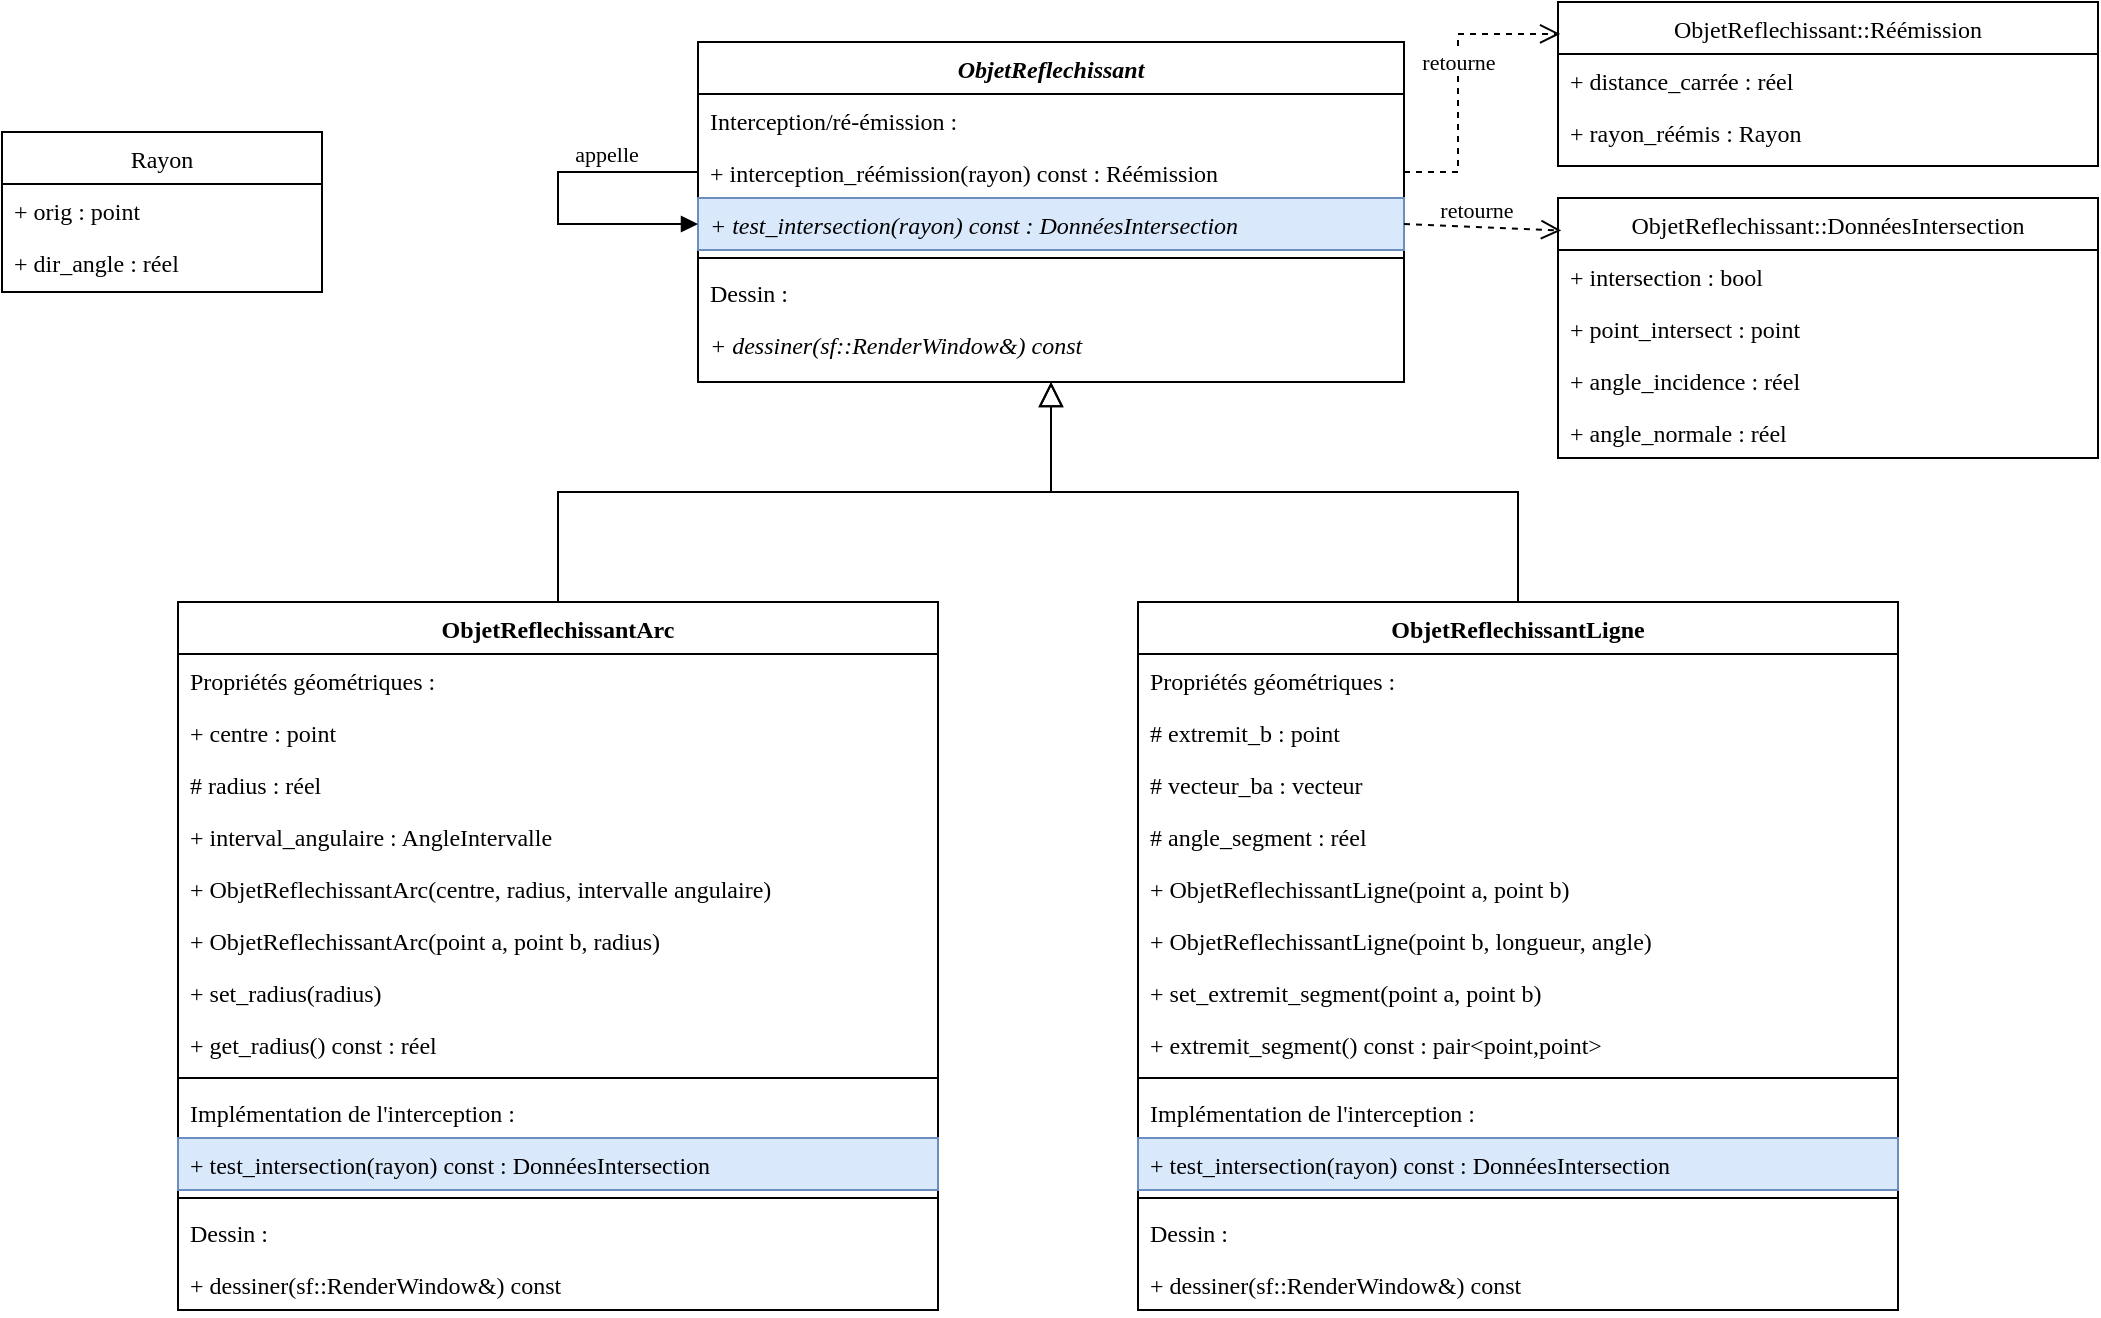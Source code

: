 <mxfile version="20.5.3" type="device"><diagram id="C5RBs43oDa-KdzZeNtuy" name="Page-1"><mxGraphModel dx="1155" dy="834" grid="1" gridSize="10" guides="1" tooltips="1" connect="1" arrows="1" fold="1" page="0" pageScale="1" pageWidth="827" pageHeight="1169" math="0" shadow="0"><root><mxCell id="WIyWlLk6GJQsqaUBKTNV-0"/><mxCell id="WIyWlLk6GJQsqaUBKTNV-1" parent="WIyWlLk6GJQsqaUBKTNV-0"/><mxCell id="zkfFHV4jXpPFQw0GAbJ--0" value="ObjetReflechissant" style="swimlane;fontStyle=3;align=center;verticalAlign=top;childLayout=stackLayout;horizontal=1;startSize=26;horizontalStack=0;resizeParent=1;resizeLast=0;collapsible=1;marginBottom=0;rounded=0;shadow=0;strokeWidth=1;fontFamily=Verdana;" parent="WIyWlLk6GJQsqaUBKTNV-1" vertex="1"><mxGeometry x="70" y="10" width="353" height="170" as="geometry"><mxRectangle x="230" y="140" width="160" height="26" as="alternateBounds"/></mxGeometry></mxCell><mxCell id="b5FUJkuhIic4JMWnEr_A-25" value="Interception/ré-émission :" style="text;align=left;verticalAlign=top;spacingLeft=4;spacingRight=4;overflow=hidden;rotatable=0;points=[[0,0.5],[1,0.5]];portConstraint=eastwest;fontFamily=Verdana;" vertex="1" parent="zkfFHV4jXpPFQw0GAbJ--0"><mxGeometry y="26" width="353" height="26" as="geometry"/></mxCell><mxCell id="zkfFHV4jXpPFQw0GAbJ--1" value="+ interception_réémission(rayon) const : Réémission" style="text;align=left;verticalAlign=top;spacingLeft=4;spacingRight=4;overflow=hidden;rotatable=0;points=[[0,0.5],[1,0.5]];portConstraint=eastwest;fontFamily=Verdana;" parent="zkfFHV4jXpPFQw0GAbJ--0" vertex="1"><mxGeometry y="52" width="353" height="26" as="geometry"/></mxCell><mxCell id="b5FUJkuhIic4JMWnEr_A-3" value="+ test_intersection(rayon) const : DonnéesIntersection" style="text;align=left;verticalAlign=top;spacingLeft=4;spacingRight=4;overflow=hidden;rotatable=0;points=[[0,0.5],[1,0.5]];portConstraint=eastwest;fontFamily=Verdana;fontStyle=2;fillColor=#dae8fc;strokeColor=#6c8ebf;" vertex="1" parent="zkfFHV4jXpPFQw0GAbJ--0"><mxGeometry y="78" width="353" height="26" as="geometry"/></mxCell><mxCell id="b5FUJkuhIic4JMWnEr_A-24" value="" style="line;html=1;strokeWidth=1;align=left;verticalAlign=middle;spacingTop=-1;spacingLeft=3;spacingRight=3;rotatable=0;labelPosition=right;points=[];portConstraint=eastwest;fontFamily=Verdana;" vertex="1" parent="zkfFHV4jXpPFQw0GAbJ--0"><mxGeometry y="104" width="353" height="8" as="geometry"/></mxCell><mxCell id="b5FUJkuhIic4JMWnEr_A-26" value="Dessin :" style="text;align=left;verticalAlign=top;spacingLeft=4;spacingRight=4;overflow=hidden;rotatable=0;points=[[0,0.5],[1,0.5]];portConstraint=eastwest;fontFamily=Verdana;" vertex="1" parent="zkfFHV4jXpPFQw0GAbJ--0"><mxGeometry y="112" width="353" height="26" as="geometry"/></mxCell><mxCell id="zkfFHV4jXpPFQw0GAbJ--3" value="+ dessiner(sf::RenderWindow&amp;) const" style="text;align=left;verticalAlign=top;spacingLeft=4;spacingRight=4;overflow=hidden;rotatable=0;points=[[0,0.5],[1,0.5]];portConstraint=eastwest;rounded=0;shadow=0;html=0;fontFamily=Verdana;fontStyle=2;" parent="zkfFHV4jXpPFQw0GAbJ--0" vertex="1"><mxGeometry y="138" width="353" height="26" as="geometry"/></mxCell><mxCell id="b5FUJkuhIic4JMWnEr_A-34" value="" style="endArrow=block;html=1;rounded=0;fontFamily=Verdana;endFill=1;exitX=0;exitY=0.5;exitDx=0;exitDy=0;entryX=0;entryY=0.5;entryDx=0;entryDy=0;" edge="1" parent="zkfFHV4jXpPFQw0GAbJ--0" source="zkfFHV4jXpPFQw0GAbJ--1" target="b5FUJkuhIic4JMWnEr_A-3"><mxGeometry width="50" height="50" relative="1" as="geometry"><mxPoint x="-40" y="100" as="sourcePoint"/><mxPoint x="-80" y="65" as="targetPoint"/><Array as="points"><mxPoint x="-70" y="65"/><mxPoint x="-70" y="91"/></Array></mxGeometry></mxCell><mxCell id="b5FUJkuhIic4JMWnEr_A-35" value="&lt;div&gt;appelle&lt;/div&gt;" style="edgeLabel;html=1;align=center;verticalAlign=middle;resizable=0;points=[];fontFamily=Verdana;" vertex="1" connectable="0" parent="b5FUJkuhIic4JMWnEr_A-34"><mxGeometry x="-0.688" y="-1" relative="1" as="geometry"><mxPoint x="-20" y="-8" as="offset"/></mxGeometry></mxCell><mxCell id="zkfFHV4jXpPFQw0GAbJ--6" value="ObjetReflechissantArc" style="swimlane;fontStyle=1;align=center;verticalAlign=top;childLayout=stackLayout;horizontal=1;startSize=26;horizontalStack=0;resizeParent=1;resizeLast=0;collapsible=1;marginBottom=0;rounded=0;shadow=0;strokeWidth=1;fontFamily=Verdana;" parent="WIyWlLk6GJQsqaUBKTNV-1" vertex="1"><mxGeometry x="-190" y="290" width="380" height="354" as="geometry"><mxRectangle x="130" y="380" width="160" height="26" as="alternateBounds"/></mxGeometry></mxCell><mxCell id="b5FUJkuhIic4JMWnEr_A-7" value="Propriétés géométriques :" style="text;align=left;verticalAlign=top;spacingLeft=4;spacingRight=4;overflow=hidden;rotatable=0;points=[[0,0.5],[1,0.5]];portConstraint=eastwest;rounded=0;shadow=0;html=0;fontFamily=Verdana;" vertex="1" parent="zkfFHV4jXpPFQw0GAbJ--6"><mxGeometry y="26" width="380" height="26" as="geometry"/></mxCell><mxCell id="zkfFHV4jXpPFQw0GAbJ--8" value="+ centre : point" style="text;align=left;verticalAlign=top;spacingLeft=4;spacingRight=4;overflow=hidden;rotatable=0;points=[[0,0.5],[1,0.5]];portConstraint=eastwest;rounded=0;shadow=0;html=0;fontFamily=Verdana;" parent="zkfFHV4jXpPFQw0GAbJ--6" vertex="1"><mxGeometry y="52" width="380" height="26" as="geometry"/></mxCell><mxCell id="zkfFHV4jXpPFQw0GAbJ--7" value="# radius : réel" style="text;align=left;verticalAlign=top;spacingLeft=4;spacingRight=4;overflow=hidden;rotatable=0;points=[[0,0.5],[1,0.5]];portConstraint=eastwest;fontFamily=Verdana;" parent="zkfFHV4jXpPFQw0GAbJ--6" vertex="1"><mxGeometry y="78" width="380" height="26" as="geometry"/></mxCell><mxCell id="b5FUJkuhIic4JMWnEr_A-4" value="+ interval_angulaire : AngleIntervalle" style="text;align=left;verticalAlign=top;spacingLeft=4;spacingRight=4;overflow=hidden;rotatable=0;points=[[0,0.5],[1,0.5]];portConstraint=eastwest;rounded=0;shadow=0;html=0;fontFamily=Verdana;" vertex="1" parent="zkfFHV4jXpPFQw0GAbJ--6"><mxGeometry y="104" width="380" height="26" as="geometry"/></mxCell><mxCell id="b5FUJkuhIic4JMWnEr_A-5" value="+ ObjetReflechissantArc(centre, radius, intervalle angulaire)" style="text;align=left;verticalAlign=top;spacingLeft=4;spacingRight=4;overflow=hidden;rotatable=0;points=[[0,0.5],[1,0.5]];portConstraint=eastwest;rounded=0;shadow=0;html=0;fontFamily=Verdana;" vertex="1" parent="zkfFHV4jXpPFQw0GAbJ--6"><mxGeometry y="130" width="380" height="26" as="geometry"/></mxCell><mxCell id="b5FUJkuhIic4JMWnEr_A-6" value="+ ObjetReflechissantArc(point a, point b, radius)" style="text;align=left;verticalAlign=top;spacingLeft=4;spacingRight=4;overflow=hidden;rotatable=0;points=[[0,0.5],[1,0.5]];portConstraint=eastwest;rounded=0;shadow=0;html=0;fontFamily=Verdana;" vertex="1" parent="zkfFHV4jXpPFQw0GAbJ--6"><mxGeometry y="156" width="380" height="26" as="geometry"/></mxCell><mxCell id="b5FUJkuhIic4JMWnEr_A-8" value="+ set_radius(radius)" style="text;align=left;verticalAlign=top;spacingLeft=4;spacingRight=4;overflow=hidden;rotatable=0;points=[[0,0.5],[1,0.5]];portConstraint=eastwest;rounded=0;shadow=0;html=0;fontFamily=Verdana;" vertex="1" parent="zkfFHV4jXpPFQw0GAbJ--6"><mxGeometry y="182" width="380" height="26" as="geometry"/></mxCell><mxCell id="b5FUJkuhIic4JMWnEr_A-9" value="+ get_radius() const : réel" style="text;align=left;verticalAlign=top;spacingLeft=4;spacingRight=4;overflow=hidden;rotatable=0;points=[[0,0.5],[1,0.5]];portConstraint=eastwest;rounded=0;shadow=0;html=0;fontFamily=Verdana;" vertex="1" parent="zkfFHV4jXpPFQw0GAbJ--6"><mxGeometry y="208" width="380" height="26" as="geometry"/></mxCell><mxCell id="b5FUJkuhIic4JMWnEr_A-27" value="" style="line;html=1;strokeWidth=1;align=left;verticalAlign=middle;spacingTop=-1;spacingLeft=3;spacingRight=3;rotatable=0;labelPosition=right;points=[];portConstraint=eastwest;fontFamily=Verdana;" vertex="1" parent="zkfFHV4jXpPFQw0GAbJ--6"><mxGeometry y="234" width="380" height="8" as="geometry"/></mxCell><mxCell id="zkfFHV4jXpPFQw0GAbJ--11" value="Implémentation de l'interception :" style="text;align=left;verticalAlign=top;spacingLeft=4;spacingRight=4;overflow=hidden;rotatable=0;points=[[0,0.5],[1,0.5]];portConstraint=eastwest;fontFamily=Verdana;" parent="zkfFHV4jXpPFQw0GAbJ--6" vertex="1"><mxGeometry y="242" width="380" height="26" as="geometry"/></mxCell><mxCell id="b5FUJkuhIic4JMWnEr_A-10" value="+ test_intersection(rayon) const : DonnéesIntersection" style="text;align=left;verticalAlign=top;spacingLeft=4;spacingRight=4;overflow=hidden;rotatable=0;points=[[0,0.5],[1,0.5]];portConstraint=eastwest;fontFamily=Verdana;fillColor=#dae8fc;strokeColor=#6c8ebf;" vertex="1" parent="zkfFHV4jXpPFQw0GAbJ--6"><mxGeometry y="268" width="380" height="26" as="geometry"/></mxCell><mxCell id="zkfFHV4jXpPFQw0GAbJ--9" value="" style="line;html=1;strokeWidth=1;align=left;verticalAlign=middle;spacingTop=-1;spacingLeft=3;spacingRight=3;rotatable=0;labelPosition=right;points=[];portConstraint=eastwest;fontFamily=Verdana;" parent="zkfFHV4jXpPFQw0GAbJ--6" vertex="1"><mxGeometry y="294" width="380" height="8" as="geometry"/></mxCell><mxCell id="b5FUJkuhIic4JMWnEr_A-30" value="Dessin :" style="text;align=left;verticalAlign=top;spacingLeft=4;spacingRight=4;overflow=hidden;rotatable=0;points=[[0,0.5],[1,0.5]];portConstraint=eastwest;rounded=0;shadow=0;html=0;fontFamily=Verdana;" vertex="1" parent="zkfFHV4jXpPFQw0GAbJ--6"><mxGeometry y="302" width="380" height="26" as="geometry"/></mxCell><mxCell id="b5FUJkuhIic4JMWnEr_A-28" value="+ dessiner(sf::RenderWindow&amp;) const" style="text;align=left;verticalAlign=top;spacingLeft=4;spacingRight=4;overflow=hidden;rotatable=0;points=[[0,0.5],[1,0.5]];portConstraint=eastwest;rounded=0;shadow=0;html=0;fontFamily=Verdana;" vertex="1" parent="zkfFHV4jXpPFQw0GAbJ--6"><mxGeometry y="328" width="380" height="26" as="geometry"/></mxCell><mxCell id="zkfFHV4jXpPFQw0GAbJ--12" value="" style="endArrow=block;endSize=10;endFill=0;shadow=0;strokeWidth=1;rounded=0;edgeStyle=elbowEdgeStyle;elbow=vertical;fontFamily=Verdana;" parent="WIyWlLk6GJQsqaUBKTNV-1" source="zkfFHV4jXpPFQw0GAbJ--6" target="zkfFHV4jXpPFQw0GAbJ--0" edge="1"><mxGeometry width="160" relative="1" as="geometry"><mxPoint x="200" y="203" as="sourcePoint"/><mxPoint x="200" y="203" as="targetPoint"/></mxGeometry></mxCell><mxCell id="zkfFHV4jXpPFQw0GAbJ--16" value="" style="endArrow=block;endSize=10;endFill=0;shadow=0;strokeWidth=1;rounded=0;edgeStyle=elbowEdgeStyle;elbow=vertical;fontFamily=Verdana;exitX=0.5;exitY=0;exitDx=0;exitDy=0;" parent="WIyWlLk6GJQsqaUBKTNV-1" source="b5FUJkuhIic4JMWnEr_A-11" target="zkfFHV4jXpPFQw0GAbJ--0" edge="1"><mxGeometry width="160" relative="1" as="geometry"><mxPoint x="520" y="360" as="sourcePoint"/><mxPoint x="310" y="271" as="targetPoint"/></mxGeometry></mxCell><mxCell id="zkfFHV4jXpPFQw0GAbJ--17" value="Rayon" style="swimlane;fontStyle=0;align=center;verticalAlign=top;childLayout=stackLayout;horizontal=1;startSize=26;horizontalStack=0;resizeParent=1;resizeLast=0;collapsible=1;marginBottom=0;rounded=0;shadow=0;strokeWidth=1;fontFamily=Verdana;" parent="WIyWlLk6GJQsqaUBKTNV-1" vertex="1"><mxGeometry x="-278" y="55" width="160" height="80" as="geometry"><mxRectangle x="550" y="140" width="160" height="26" as="alternateBounds"/></mxGeometry></mxCell><mxCell id="zkfFHV4jXpPFQw0GAbJ--18" value="+ orig : point" style="text;align=left;verticalAlign=top;spacingLeft=4;spacingRight=4;overflow=hidden;rotatable=0;points=[[0,0.5],[1,0.5]];portConstraint=eastwest;fontFamily=Verdana;" parent="zkfFHV4jXpPFQw0GAbJ--17" vertex="1"><mxGeometry y="26" width="160" height="26" as="geometry"/></mxCell><mxCell id="zkfFHV4jXpPFQw0GAbJ--19" value="+ dir_angle : réel" style="text;align=left;verticalAlign=top;spacingLeft=4;spacingRight=4;overflow=hidden;rotatable=0;points=[[0,0.5],[1,0.5]];portConstraint=eastwest;rounded=0;shadow=0;html=0;fontFamily=Verdana;" parent="zkfFHV4jXpPFQw0GAbJ--17" vertex="1"><mxGeometry y="52" width="160" height="26" as="geometry"/></mxCell><mxCell id="b5FUJkuhIic4JMWnEr_A-11" value="ObjetReflechissantLigne" style="swimlane;fontStyle=1;align=center;verticalAlign=top;childLayout=stackLayout;horizontal=1;startSize=26;horizontalStack=0;resizeParent=1;resizeLast=0;collapsible=1;marginBottom=0;rounded=0;shadow=0;strokeWidth=1;fontFamily=Verdana;" vertex="1" parent="WIyWlLk6GJQsqaUBKTNV-1"><mxGeometry x="290" y="290" width="380" height="354" as="geometry"><mxRectangle x="130" y="380" width="160" height="26" as="alternateBounds"/></mxGeometry></mxCell><mxCell id="b5FUJkuhIic4JMWnEr_A-12" value="Propriétés géométriques :" style="text;align=left;verticalAlign=top;spacingLeft=4;spacingRight=4;overflow=hidden;rotatable=0;points=[[0,0.5],[1,0.5]];portConstraint=eastwest;rounded=0;shadow=0;html=0;fontFamily=Verdana;" vertex="1" parent="b5FUJkuhIic4JMWnEr_A-11"><mxGeometry y="26" width="380" height="26" as="geometry"/></mxCell><mxCell id="b5FUJkuhIic4JMWnEr_A-13" value="# extremit_b : point" style="text;align=left;verticalAlign=top;spacingLeft=4;spacingRight=4;overflow=hidden;rotatable=0;points=[[0,0.5],[1,0.5]];portConstraint=eastwest;rounded=0;shadow=0;html=0;fontFamily=Verdana;" vertex="1" parent="b5FUJkuhIic4JMWnEr_A-11"><mxGeometry y="52" width="380" height="26" as="geometry"/></mxCell><mxCell id="b5FUJkuhIic4JMWnEr_A-14" value="# vecteur_ba : vecteur" style="text;align=left;verticalAlign=top;spacingLeft=4;spacingRight=4;overflow=hidden;rotatable=0;points=[[0,0.5],[1,0.5]];portConstraint=eastwest;fontFamily=Verdana;" vertex="1" parent="b5FUJkuhIic4JMWnEr_A-11"><mxGeometry y="78" width="380" height="26" as="geometry"/></mxCell><mxCell id="b5FUJkuhIic4JMWnEr_A-23" value="# angle_segment : réel" style="text;align=left;verticalAlign=top;spacingLeft=4;spacingRight=4;overflow=hidden;rotatable=0;points=[[0,0.5],[1,0.5]];portConstraint=eastwest;fontFamily=Verdana;" vertex="1" parent="b5FUJkuhIic4JMWnEr_A-11"><mxGeometry y="104" width="380" height="26" as="geometry"/></mxCell><mxCell id="b5FUJkuhIic4JMWnEr_A-16" value="+ ObjetReflechissantLigne(point a, point b)" style="text;align=left;verticalAlign=top;spacingLeft=4;spacingRight=4;overflow=hidden;rotatable=0;points=[[0,0.5],[1,0.5]];portConstraint=eastwest;rounded=0;shadow=0;html=0;fontFamily=Verdana;" vertex="1" parent="b5FUJkuhIic4JMWnEr_A-11"><mxGeometry y="130" width="380" height="26" as="geometry"/></mxCell><mxCell id="b5FUJkuhIic4JMWnEr_A-17" value="+ ObjetReflechissantLigne(point b, longueur, angle)" style="text;align=left;verticalAlign=top;spacingLeft=4;spacingRight=4;overflow=hidden;rotatable=0;points=[[0,0.5],[1,0.5]];portConstraint=eastwest;rounded=0;shadow=0;html=0;fontFamily=Verdana;" vertex="1" parent="b5FUJkuhIic4JMWnEr_A-11"><mxGeometry y="156" width="380" height="26" as="geometry"/></mxCell><mxCell id="b5FUJkuhIic4JMWnEr_A-18" value="+ set_extremit_segment(point a, point b)" style="text;align=left;verticalAlign=top;spacingLeft=4;spacingRight=4;overflow=hidden;rotatable=0;points=[[0,0.5],[1,0.5]];portConstraint=eastwest;rounded=0;shadow=0;html=0;fontFamily=Verdana;" vertex="1" parent="b5FUJkuhIic4JMWnEr_A-11"><mxGeometry y="182" width="380" height="26" as="geometry"/></mxCell><mxCell id="b5FUJkuhIic4JMWnEr_A-19" value="+ extremit_segment() const : pair&lt;point,point&gt;" style="text;align=left;verticalAlign=top;spacingLeft=4;spacingRight=4;overflow=hidden;rotatable=0;points=[[0,0.5],[1,0.5]];portConstraint=eastwest;rounded=0;shadow=0;html=0;fontFamily=Verdana;" vertex="1" parent="b5FUJkuhIic4JMWnEr_A-11"><mxGeometry y="208" width="380" height="26" as="geometry"/></mxCell><mxCell id="b5FUJkuhIic4JMWnEr_A-20" value="" style="line;html=1;strokeWidth=1;align=left;verticalAlign=middle;spacingTop=-1;spacingLeft=3;spacingRight=3;rotatable=0;labelPosition=right;points=[];portConstraint=eastwest;fontFamily=Verdana;" vertex="1" parent="b5FUJkuhIic4JMWnEr_A-11"><mxGeometry y="234" width="380" height="8" as="geometry"/></mxCell><mxCell id="b5FUJkuhIic4JMWnEr_A-21" value="Implémentation de l'interception :" style="text;align=left;verticalAlign=top;spacingLeft=4;spacingRight=4;overflow=hidden;rotatable=0;points=[[0,0.5],[1,0.5]];portConstraint=eastwest;fontFamily=Verdana;" vertex="1" parent="b5FUJkuhIic4JMWnEr_A-11"><mxGeometry y="242" width="380" height="26" as="geometry"/></mxCell><mxCell id="b5FUJkuhIic4JMWnEr_A-22" value="+ test_intersection(rayon) const : DonnéesIntersection" style="text;align=left;verticalAlign=top;spacingLeft=4;spacingRight=4;overflow=hidden;rotatable=0;points=[[0,0.5],[1,0.5]];portConstraint=eastwest;fontFamily=Verdana;fillColor=#dae8fc;strokeColor=#6c8ebf;" vertex="1" parent="b5FUJkuhIic4JMWnEr_A-11"><mxGeometry y="268" width="380" height="26" as="geometry"/></mxCell><mxCell id="b5FUJkuhIic4JMWnEr_A-31" value="" style="line;html=1;strokeWidth=1;align=left;verticalAlign=middle;spacingTop=-1;spacingLeft=3;spacingRight=3;rotatable=0;labelPosition=right;points=[];portConstraint=eastwest;fontFamily=Verdana;" vertex="1" parent="b5FUJkuhIic4JMWnEr_A-11"><mxGeometry y="294" width="380" height="8" as="geometry"/></mxCell><mxCell id="b5FUJkuhIic4JMWnEr_A-32" value="Dessin :" style="text;align=left;verticalAlign=top;spacingLeft=4;spacingRight=4;overflow=hidden;rotatable=0;points=[[0,0.5],[1,0.5]];portConstraint=eastwest;fontFamily=Verdana;" vertex="1" parent="b5FUJkuhIic4JMWnEr_A-11"><mxGeometry y="302" width="380" height="26" as="geometry"/></mxCell><mxCell id="b5FUJkuhIic4JMWnEr_A-33" value="+ dessiner(sf::RenderWindow&amp;) const" style="text;align=left;verticalAlign=top;spacingLeft=4;spacingRight=4;overflow=hidden;rotatable=0;points=[[0,0.5],[1,0.5]];portConstraint=eastwest;fontFamily=Verdana;" vertex="1" parent="b5FUJkuhIic4JMWnEr_A-11"><mxGeometry y="328" width="380" height="26" as="geometry"/></mxCell><mxCell id="b5FUJkuhIic4JMWnEr_A-49" value="ObjetReflechissant::DonnéesIntersection" style="swimlane;fontStyle=0;align=center;verticalAlign=top;childLayout=stackLayout;horizontal=1;startSize=26;horizontalStack=0;resizeParent=1;resizeLast=0;collapsible=1;marginBottom=0;rounded=0;shadow=0;strokeWidth=1;fontFamily=Verdana;" vertex="1" parent="WIyWlLk6GJQsqaUBKTNV-1"><mxGeometry x="500" y="88" width="270" height="130" as="geometry"><mxRectangle x="550" y="140" width="160" height="26" as="alternateBounds"/></mxGeometry></mxCell><mxCell id="b5FUJkuhIic4JMWnEr_A-68" value="+ intersection : bool" style="text;align=left;verticalAlign=top;spacingLeft=4;spacingRight=4;overflow=hidden;rotatable=0;points=[[0,0.5],[1,0.5]];portConstraint=eastwest;rounded=0;shadow=0;html=0;fontFamily=Verdana;" vertex="1" parent="b5FUJkuhIic4JMWnEr_A-49"><mxGeometry y="26" width="270" height="26" as="geometry"/></mxCell><mxCell id="b5FUJkuhIic4JMWnEr_A-50" value="+ point_intersect : point" style="text;align=left;verticalAlign=top;spacingLeft=4;spacingRight=4;overflow=hidden;rotatable=0;points=[[0,0.5],[1,0.5]];portConstraint=eastwest;fontFamily=Verdana;" vertex="1" parent="b5FUJkuhIic4JMWnEr_A-49"><mxGeometry y="52" width="270" height="26" as="geometry"/></mxCell><mxCell id="b5FUJkuhIic4JMWnEr_A-51" value="+ angle_incidence : réel" style="text;align=left;verticalAlign=top;spacingLeft=4;spacingRight=4;overflow=hidden;rotatable=0;points=[[0,0.5],[1,0.5]];portConstraint=eastwest;rounded=0;shadow=0;html=0;fontFamily=Verdana;" vertex="1" parent="b5FUJkuhIic4JMWnEr_A-49"><mxGeometry y="78" width="270" height="26" as="geometry"/></mxCell><mxCell id="b5FUJkuhIic4JMWnEr_A-56" value="+ angle_normale : réel" style="text;align=left;verticalAlign=top;spacingLeft=4;spacingRight=4;overflow=hidden;rotatable=0;points=[[0,0.5],[1,0.5]];portConstraint=eastwest;rounded=0;shadow=0;html=0;fontFamily=Verdana;" vertex="1" parent="b5FUJkuhIic4JMWnEr_A-49"><mxGeometry y="104" width="270" height="26" as="geometry"/></mxCell><mxCell id="b5FUJkuhIic4JMWnEr_A-57" value="ObjetReflechissant::Réémission" style="swimlane;fontStyle=0;align=center;verticalAlign=top;childLayout=stackLayout;horizontal=1;startSize=26;horizontalStack=0;resizeParent=1;resizeLast=0;collapsible=1;marginBottom=0;rounded=0;shadow=0;strokeWidth=1;fontFamily=Verdana;" vertex="1" parent="WIyWlLk6GJQsqaUBKTNV-1"><mxGeometry x="500" y="-10" width="270" height="82" as="geometry"><mxRectangle x="550" y="140" width="160" height="26" as="alternateBounds"/></mxGeometry></mxCell><mxCell id="b5FUJkuhIic4JMWnEr_A-58" value="+ distance_carrée : réel" style="text;align=left;verticalAlign=top;spacingLeft=4;spacingRight=4;overflow=hidden;rotatable=0;points=[[0,0.5],[1,0.5]];portConstraint=eastwest;fontFamily=Verdana;" vertex="1" parent="b5FUJkuhIic4JMWnEr_A-57"><mxGeometry y="26" width="270" height="26" as="geometry"/></mxCell><mxCell id="b5FUJkuhIic4JMWnEr_A-59" value="+ rayon_réémis : Rayon" style="text;align=left;verticalAlign=top;spacingLeft=4;spacingRight=4;overflow=hidden;rotatable=0;points=[[0,0.5],[1,0.5]];portConstraint=eastwest;rounded=0;shadow=0;html=0;fontFamily=Verdana;" vertex="1" parent="b5FUJkuhIic4JMWnEr_A-57"><mxGeometry y="52" width="270" height="26" as="geometry"/></mxCell><mxCell id="b5FUJkuhIic4JMWnEr_A-62" value="retourne" style="html=1;verticalAlign=bottom;endArrow=open;dashed=1;endSize=8;rounded=0;fontFamily=Verdana;exitX=1;exitY=0.5;exitDx=0;exitDy=0;entryX=0.004;entryY=0.195;entryDx=0;entryDy=0;entryPerimeter=0;" edge="1" parent="WIyWlLk6GJQsqaUBKTNV-1" source="zkfFHV4jXpPFQw0GAbJ--1" target="b5FUJkuhIic4JMWnEr_A-57"><mxGeometry relative="1" as="geometry"><mxPoint x="400" y="140" as="sourcePoint"/><mxPoint x="320" y="140" as="targetPoint"/><Array as="points"><mxPoint x="450" y="75"/><mxPoint x="450" y="6"/></Array></mxGeometry></mxCell><mxCell id="b5FUJkuhIic4JMWnEr_A-63" value="&lt;div&gt;retourne&lt;/div&gt;" style="html=1;verticalAlign=bottom;endArrow=open;dashed=1;endSize=8;rounded=0;fontFamily=Verdana;exitX=1;exitY=0.5;exitDx=0;exitDy=0;entryX=0.006;entryY=0.125;entryDx=0;entryDy=0;entryPerimeter=0;" edge="1" parent="WIyWlLk6GJQsqaUBKTNV-1" source="b5FUJkuhIic4JMWnEr_A-3" target="b5FUJkuhIic4JMWnEr_A-49"><mxGeometry x="-0.091" y="-1" relative="1" as="geometry"><mxPoint x="480" y="70" as="sourcePoint"/><mxPoint x="460" y="101" as="targetPoint"/><mxPoint as="offset"/></mxGeometry></mxCell></root></mxGraphModel></diagram></mxfile>